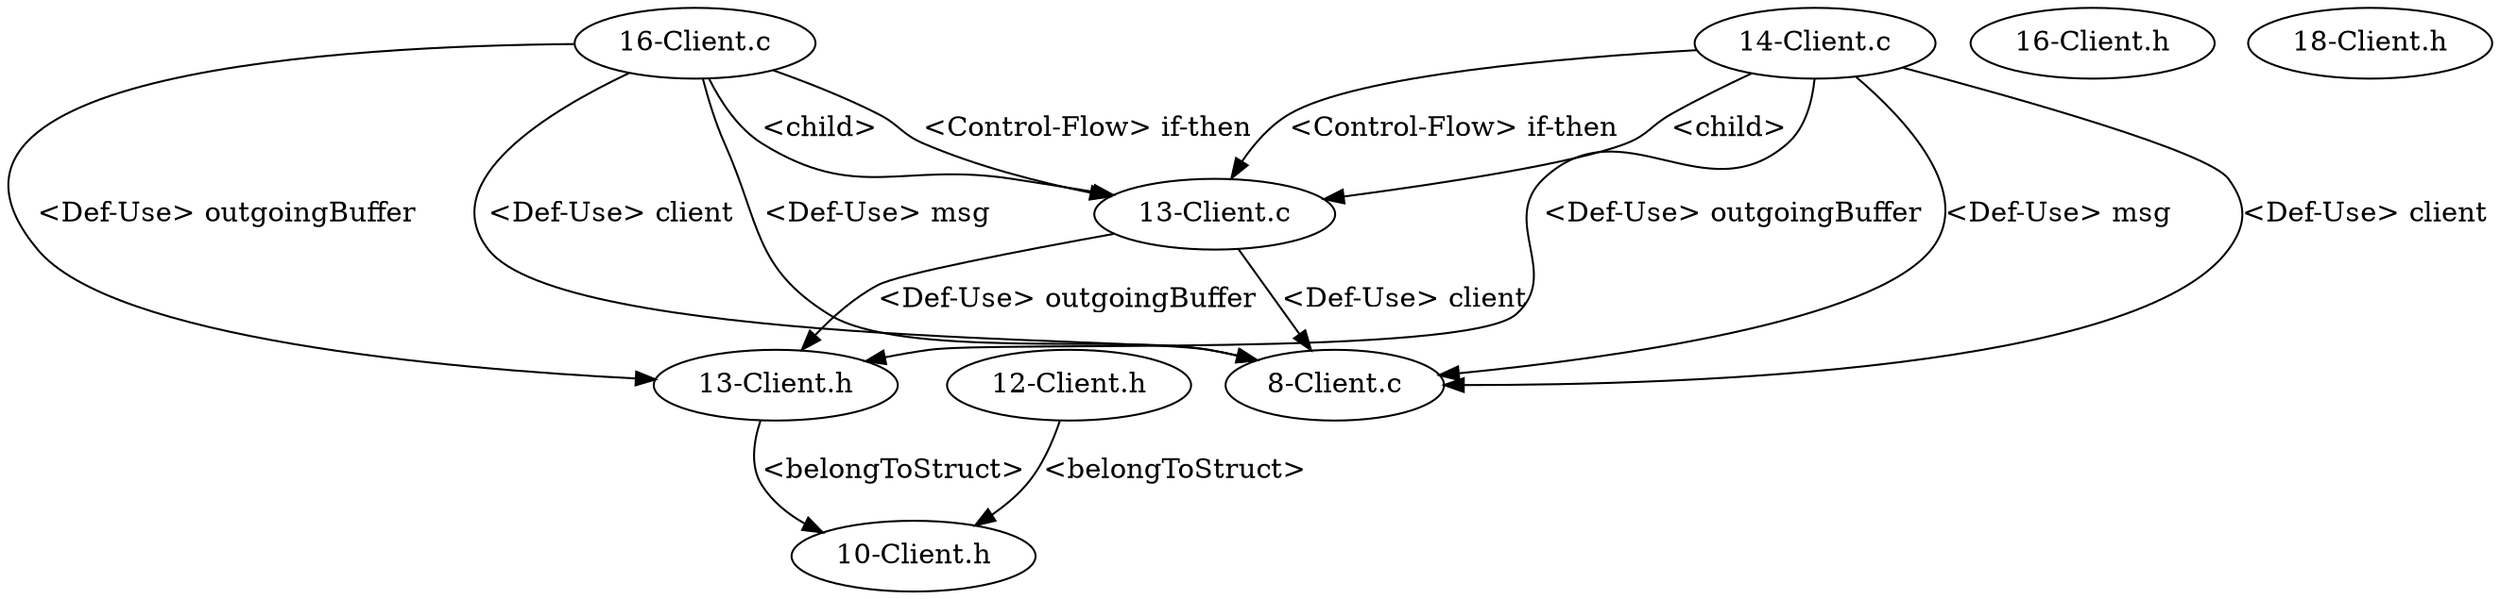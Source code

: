 digraph {
1 [label = "8-Client.c"];
2 [label = "13-Client.c"];
2 -> 1[label="<Def-Use> client"];
3 [label = "14-Client.c"];
3 -> 1[label="<Def-Use> client"];
3 -> 1[label="<Def-Use> msg"];
3 -> 2[label="<child>"];
4 [label = "16-Client.c"];
4 -> 1[label="<Def-Use> client"];
4 -> 2[label="<child>"];
4 -> 1[label="<Def-Use> msg"];
3 -> 2[label="<Control-Flow> if-then"];
4 -> 2[label="<Control-Flow> if-then"];
5 [label = "10-Client.h"];
6 [label = "12-Client.h"];
7 [label = "13-Client.h"];
6 -> 5[label="<belongToStruct>"];
7 -> 5[label="<belongToStruct>"];
8 [label = "16-Client.h"];
9 [label = "18-Client.h"];
4 -> 7[label="<Def-Use> outgoingBuffer"];
3 -> 7[label="<Def-Use> outgoingBuffer"];
2 -> 7[label="<Def-Use> outgoingBuffer"];
}